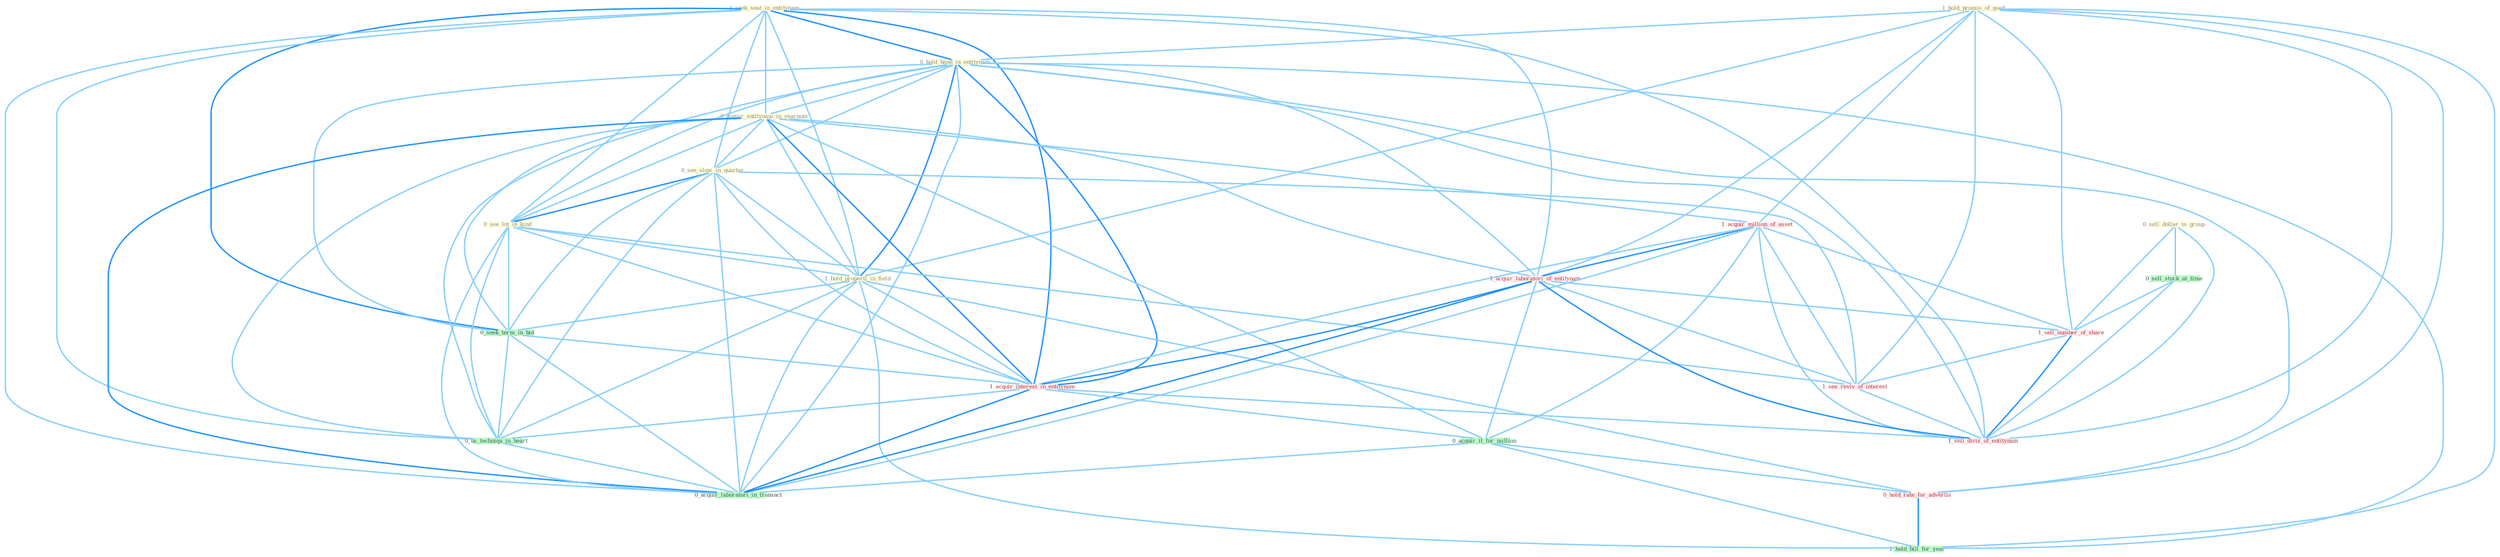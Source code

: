 Graph G{ 
    node
    [shape=polygon,style=filled,width=.5,height=.06,color="#BDFCC9",fixedsize=true,fontsize=4,
    fontcolor="#2f4f4f"];
    {node
    [color="#ffffe0", fontcolor="#8b7d6b"] "1_seek_seat_in_entitynam " "1_hold_promis_of_good " "0_hold_hand_in_entitynam " "0_acquir_entitynam_in_yearnum " "0_see_slow_in_quarter " "0_sell_dollar_to_group " "0_see_lot_in_kind " "1_hold_properti_in_field "}
{node [color="#fff0f5", fontcolor="#b22222"] "1_acquir_million_of_asset " "1_acquir_laboratori_of_entitynam " "1_acquir_interest_in_entitynam " "0_hold_rate_for_advertis " "1_sell_number_of_share " "1_see_reviv_of_interest " "1_sell_divis_of_entitynam "}
edge [color="#B0E2FF"];

	"1_seek_seat_in_entitynam " -- "0_hold_hand_in_entitynam " [w="2", color="#1e90ff" , len=0.8];
	"1_seek_seat_in_entitynam " -- "0_acquir_entitynam_in_yearnum " [w="1", color="#87cefa" ];
	"1_seek_seat_in_entitynam " -- "0_see_slow_in_quarter " [w="1", color="#87cefa" ];
	"1_seek_seat_in_entitynam " -- "0_see_lot_in_kind " [w="1", color="#87cefa" ];
	"1_seek_seat_in_entitynam " -- "1_hold_properti_in_field " [w="1", color="#87cefa" ];
	"1_seek_seat_in_entitynam " -- "1_acquir_laboratori_of_entitynam " [w="1", color="#87cefa" ];
	"1_seek_seat_in_entitynam " -- "0_seek_term_in_bid " [w="2", color="#1e90ff" , len=0.8];
	"1_seek_seat_in_entitynam " -- "1_acquir_interest_in_entitynam " [w="2", color="#1e90ff" , len=0.8];
	"1_seek_seat_in_entitynam " -- "0_us_techniqu_in_heart " [w="1", color="#87cefa" ];
	"1_seek_seat_in_entitynam " -- "0_acquir_laboratori_in_transact " [w="1", color="#87cefa" ];
	"1_seek_seat_in_entitynam " -- "1_sell_divis_of_entitynam " [w="1", color="#87cefa" ];
	"1_hold_promis_of_good " -- "0_hold_hand_in_entitynam " [w="1", color="#87cefa" ];
	"1_hold_promis_of_good " -- "1_hold_properti_in_field " [w="1", color="#87cefa" ];
	"1_hold_promis_of_good " -- "1_acquir_million_of_asset " [w="1", color="#87cefa" ];
	"1_hold_promis_of_good " -- "1_acquir_laboratori_of_entitynam " [w="1", color="#87cefa" ];
	"1_hold_promis_of_good " -- "0_hold_rate_for_advertis " [w="1", color="#87cefa" ];
	"1_hold_promis_of_good " -- "1_sell_number_of_share " [w="1", color="#87cefa" ];
	"1_hold_promis_of_good " -- "1_see_reviv_of_interest " [w="1", color="#87cefa" ];
	"1_hold_promis_of_good " -- "1_hold_bill_for_year " [w="1", color="#87cefa" ];
	"1_hold_promis_of_good " -- "1_sell_divis_of_entitynam " [w="1", color="#87cefa" ];
	"0_hold_hand_in_entitynam " -- "0_acquir_entitynam_in_yearnum " [w="1", color="#87cefa" ];
	"0_hold_hand_in_entitynam " -- "0_see_slow_in_quarter " [w="1", color="#87cefa" ];
	"0_hold_hand_in_entitynam " -- "0_see_lot_in_kind " [w="1", color="#87cefa" ];
	"0_hold_hand_in_entitynam " -- "1_hold_properti_in_field " [w="2", color="#1e90ff" , len=0.8];
	"0_hold_hand_in_entitynam " -- "1_acquir_laboratori_of_entitynam " [w="1", color="#87cefa" ];
	"0_hold_hand_in_entitynam " -- "0_seek_term_in_bid " [w="1", color="#87cefa" ];
	"0_hold_hand_in_entitynam " -- "1_acquir_interest_in_entitynam " [w="2", color="#1e90ff" , len=0.8];
	"0_hold_hand_in_entitynam " -- "0_us_techniqu_in_heart " [w="1", color="#87cefa" ];
	"0_hold_hand_in_entitynam " -- "0_hold_rate_for_advertis " [w="1", color="#87cefa" ];
	"0_hold_hand_in_entitynam " -- "0_acquir_laboratori_in_transact " [w="1", color="#87cefa" ];
	"0_hold_hand_in_entitynam " -- "1_hold_bill_for_year " [w="1", color="#87cefa" ];
	"0_hold_hand_in_entitynam " -- "1_sell_divis_of_entitynam " [w="1", color="#87cefa" ];
	"0_acquir_entitynam_in_yearnum " -- "0_see_slow_in_quarter " [w="1", color="#87cefa" ];
	"0_acquir_entitynam_in_yearnum " -- "0_see_lot_in_kind " [w="1", color="#87cefa" ];
	"0_acquir_entitynam_in_yearnum " -- "1_hold_properti_in_field " [w="1", color="#87cefa" ];
	"0_acquir_entitynam_in_yearnum " -- "1_acquir_million_of_asset " [w="1", color="#87cefa" ];
	"0_acquir_entitynam_in_yearnum " -- "1_acquir_laboratori_of_entitynam " [w="1", color="#87cefa" ];
	"0_acquir_entitynam_in_yearnum " -- "0_seek_term_in_bid " [w="1", color="#87cefa" ];
	"0_acquir_entitynam_in_yearnum " -- "1_acquir_interest_in_entitynam " [w="2", color="#1e90ff" , len=0.8];
	"0_acquir_entitynam_in_yearnum " -- "0_us_techniqu_in_heart " [w="1", color="#87cefa" ];
	"0_acquir_entitynam_in_yearnum " -- "0_acquir_it_for_million " [w="1", color="#87cefa" ];
	"0_acquir_entitynam_in_yearnum " -- "0_acquir_laboratori_in_transact " [w="2", color="#1e90ff" , len=0.8];
	"0_see_slow_in_quarter " -- "0_see_lot_in_kind " [w="2", color="#1e90ff" , len=0.8];
	"0_see_slow_in_quarter " -- "1_hold_properti_in_field " [w="1", color="#87cefa" ];
	"0_see_slow_in_quarter " -- "0_seek_term_in_bid " [w="1", color="#87cefa" ];
	"0_see_slow_in_quarter " -- "1_acquir_interest_in_entitynam " [w="1", color="#87cefa" ];
	"0_see_slow_in_quarter " -- "0_us_techniqu_in_heart " [w="1", color="#87cefa" ];
	"0_see_slow_in_quarter " -- "0_acquir_laboratori_in_transact " [w="1", color="#87cefa" ];
	"0_see_slow_in_quarter " -- "1_see_reviv_of_interest " [w="1", color="#87cefa" ];
	"0_sell_dollar_to_group " -- "0_sell_stock_at_time " [w="1", color="#87cefa" ];
	"0_sell_dollar_to_group " -- "1_sell_number_of_share " [w="1", color="#87cefa" ];
	"0_sell_dollar_to_group " -- "1_sell_divis_of_entitynam " [w="1", color="#87cefa" ];
	"0_see_lot_in_kind " -- "1_hold_properti_in_field " [w="1", color="#87cefa" ];
	"0_see_lot_in_kind " -- "0_seek_term_in_bid " [w="1", color="#87cefa" ];
	"0_see_lot_in_kind " -- "1_acquir_interest_in_entitynam " [w="1", color="#87cefa" ];
	"0_see_lot_in_kind " -- "0_us_techniqu_in_heart " [w="1", color="#87cefa" ];
	"0_see_lot_in_kind " -- "0_acquir_laboratori_in_transact " [w="1", color="#87cefa" ];
	"0_see_lot_in_kind " -- "1_see_reviv_of_interest " [w="1", color="#87cefa" ];
	"1_hold_properti_in_field " -- "0_seek_term_in_bid " [w="1", color="#87cefa" ];
	"1_hold_properti_in_field " -- "1_acquir_interest_in_entitynam " [w="1", color="#87cefa" ];
	"1_hold_properti_in_field " -- "0_us_techniqu_in_heart " [w="1", color="#87cefa" ];
	"1_hold_properti_in_field " -- "0_hold_rate_for_advertis " [w="1", color="#87cefa" ];
	"1_hold_properti_in_field " -- "0_acquir_laboratori_in_transact " [w="1", color="#87cefa" ];
	"1_hold_properti_in_field " -- "1_hold_bill_for_year " [w="1", color="#87cefa" ];
	"1_acquir_million_of_asset " -- "1_acquir_laboratori_of_entitynam " [w="2", color="#1e90ff" , len=0.8];
	"1_acquir_million_of_asset " -- "1_acquir_interest_in_entitynam " [w="1", color="#87cefa" ];
	"1_acquir_million_of_asset " -- "0_acquir_it_for_million " [w="1", color="#87cefa" ];
	"1_acquir_million_of_asset " -- "0_acquir_laboratori_in_transact " [w="1", color="#87cefa" ];
	"1_acquir_million_of_asset " -- "1_sell_number_of_share " [w="1", color="#87cefa" ];
	"1_acquir_million_of_asset " -- "1_see_reviv_of_interest " [w="1", color="#87cefa" ];
	"1_acquir_million_of_asset " -- "1_sell_divis_of_entitynam " [w="1", color="#87cefa" ];
	"1_acquir_laboratori_of_entitynam " -- "1_acquir_interest_in_entitynam " [w="2", color="#1e90ff" , len=0.8];
	"1_acquir_laboratori_of_entitynam " -- "0_acquir_it_for_million " [w="1", color="#87cefa" ];
	"1_acquir_laboratori_of_entitynam " -- "0_acquir_laboratori_in_transact " [w="2", color="#1e90ff" , len=0.8];
	"1_acquir_laboratori_of_entitynam " -- "1_sell_number_of_share " [w="1", color="#87cefa" ];
	"1_acquir_laboratori_of_entitynam " -- "1_see_reviv_of_interest " [w="1", color="#87cefa" ];
	"1_acquir_laboratori_of_entitynam " -- "1_sell_divis_of_entitynam " [w="2", color="#1e90ff" , len=0.8];
	"0_seek_term_in_bid " -- "1_acquir_interest_in_entitynam " [w="1", color="#87cefa" ];
	"0_seek_term_in_bid " -- "0_us_techniqu_in_heart " [w="1", color="#87cefa" ];
	"0_seek_term_in_bid " -- "0_acquir_laboratori_in_transact " [w="1", color="#87cefa" ];
	"1_acquir_interest_in_entitynam " -- "0_us_techniqu_in_heart " [w="1", color="#87cefa" ];
	"1_acquir_interest_in_entitynam " -- "0_acquir_it_for_million " [w="1", color="#87cefa" ];
	"1_acquir_interest_in_entitynam " -- "0_acquir_laboratori_in_transact " [w="2", color="#1e90ff" , len=0.8];
	"1_acquir_interest_in_entitynam " -- "1_sell_divis_of_entitynam " [w="1", color="#87cefa" ];
	"0_us_techniqu_in_heart " -- "0_acquir_laboratori_in_transact " [w="1", color="#87cefa" ];
	"0_acquir_it_for_million " -- "0_hold_rate_for_advertis " [w="1", color="#87cefa" ];
	"0_acquir_it_for_million " -- "0_acquir_laboratori_in_transact " [w="1", color="#87cefa" ];
	"0_acquir_it_for_million " -- "1_hold_bill_for_year " [w="1", color="#87cefa" ];
	"0_hold_rate_for_advertis " -- "1_hold_bill_for_year " [w="2", color="#1e90ff" , len=0.8];
	"0_sell_stock_at_time " -- "1_sell_number_of_share " [w="1", color="#87cefa" ];
	"0_sell_stock_at_time " -- "1_sell_divis_of_entitynam " [w="1", color="#87cefa" ];
	"1_sell_number_of_share " -- "1_see_reviv_of_interest " [w="1", color="#87cefa" ];
	"1_sell_number_of_share " -- "1_sell_divis_of_entitynam " [w="2", color="#1e90ff" , len=0.8];
	"1_see_reviv_of_interest " -- "1_sell_divis_of_entitynam " [w="1", color="#87cefa" ];
}